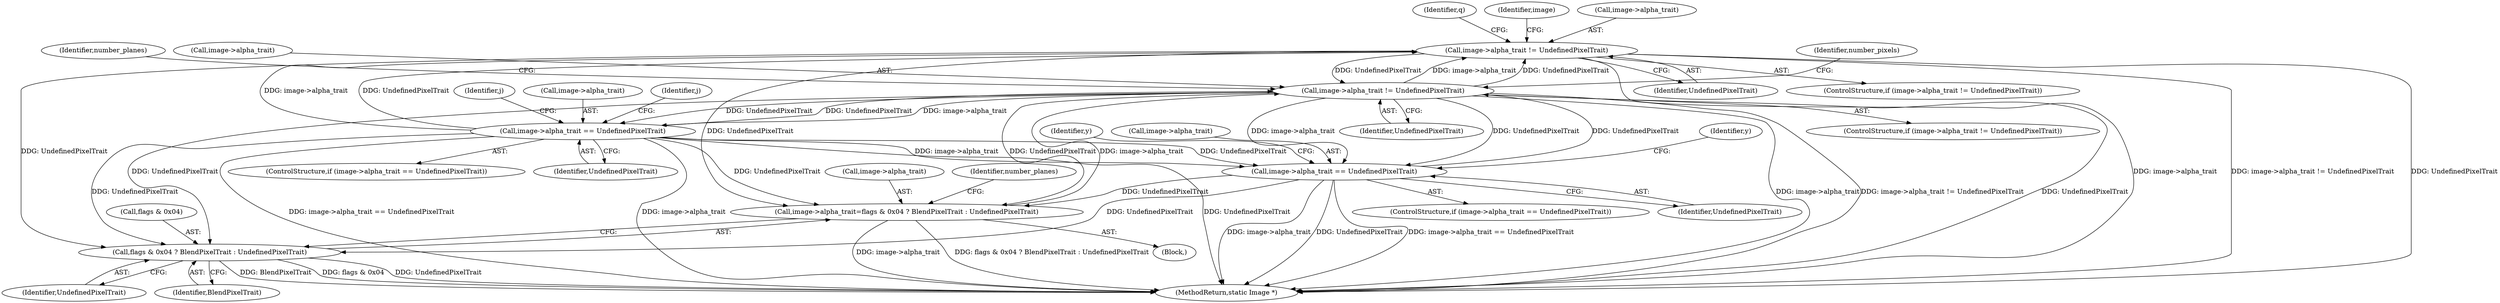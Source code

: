 digraph "0_ImageMagick_2ad6d33493750a28a5a655d319a8e0b16c392de1@pointer" {
"1001327" [label="(Call,image->alpha_trait != UndefinedPixelTrait)"];
"1000597" [label="(Call,image->alpha_trait != UndefinedPixelTrait)"];
"1000268" [label="(Call,image->alpha_trait=flags & 0x04 ? BlendPixelTrait : UndefinedPixelTrait)"];
"1001527" [label="(Call,image->alpha_trait == UndefinedPixelTrait)"];
"1000700" [label="(Call,image->alpha_trait == UndefinedPixelTrait)"];
"1001327" [label="(Call,image->alpha_trait != UndefinedPixelTrait)"];
"1000272" [label="(Call,flags & 0x04 ? BlendPixelTrait : UndefinedPixelTrait)"];
"1000700" [label="(Call,image->alpha_trait == UndefinedPixelTrait)"];
"1000596" [label="(ControlStructure,if (image->alpha_trait != UndefinedPixelTrait))"];
"1000605" [label="(Identifier,number_pixels)"];
"1001955" [label="(MethodReturn,static Image *)"];
"1000273" [label="(Call,flags & 0x04)"];
"1000268" [label="(Call,image->alpha_trait=flags & 0x04 ? BlendPixelTrait : UndefinedPixelTrait)"];
"1001528" [label="(Call,image->alpha_trait)"];
"1000277" [label="(Identifier,UndefinedPixelTrait)"];
"1000699" [label="(ControlStructure,if (image->alpha_trait == UndefinedPixelTrait))"];
"1001327" [label="(Call,image->alpha_trait != UndefinedPixelTrait)"];
"1000233" [label="(Block,)"];
"1000276" [label="(Identifier,BlendPixelTrait)"];
"1000269" [label="(Call,image->alpha_trait)"];
"1000597" [label="(Call,image->alpha_trait != UndefinedPixelTrait)"];
"1001340" [label="(Identifier,q)"];
"1000727" [label="(Identifier,j)"];
"1001630" [label="(Identifier,y)"];
"1000272" [label="(Call,flags & 0x04 ? BlendPixelTrait : UndefinedPixelTrait)"];
"1000704" [label="(Identifier,UndefinedPixelTrait)"];
"1001331" [label="(Identifier,UndefinedPixelTrait)"];
"1001526" [label="(ControlStructure,if (image->alpha_trait == UndefinedPixelTrait))"];
"1001527" [label="(Call,image->alpha_trait == UndefinedPixelTrait)"];
"1001531" [label="(Identifier,UndefinedPixelTrait)"];
"1000279" [label="(Identifier,number_planes)"];
"1000601" [label="(Identifier,UndefinedPixelTrait)"];
"1000707" [label="(Identifier,j)"];
"1001535" [label="(Identifier,y)"];
"1000701" [label="(Call,image->alpha_trait)"];
"1001326" [label="(ControlStructure,if (image->alpha_trait != UndefinedPixelTrait))"];
"1000603" [label="(Identifier,number_planes)"];
"1001333" [label="(Identifier,image)"];
"1000598" [label="(Call,image->alpha_trait)"];
"1001328" [label="(Call,image->alpha_trait)"];
"1001327" -> "1001326"  [label="AST: "];
"1001327" -> "1001331"  [label="CFG: "];
"1001328" -> "1001327"  [label="AST: "];
"1001331" -> "1001327"  [label="AST: "];
"1001333" -> "1001327"  [label="CFG: "];
"1001340" -> "1001327"  [label="CFG: "];
"1001327" -> "1001955"  [label="DDG: image->alpha_trait"];
"1001327" -> "1001955"  [label="DDG: image->alpha_trait != UndefinedPixelTrait"];
"1001327" -> "1001955"  [label="DDG: UndefinedPixelTrait"];
"1001327" -> "1000268"  [label="DDG: UndefinedPixelTrait"];
"1001327" -> "1000272"  [label="DDG: UndefinedPixelTrait"];
"1001327" -> "1000597"  [label="DDG: UndefinedPixelTrait"];
"1000597" -> "1001327"  [label="DDG: image->alpha_trait"];
"1000597" -> "1001327"  [label="DDG: UndefinedPixelTrait"];
"1000700" -> "1001327"  [label="DDG: image->alpha_trait"];
"1000700" -> "1001327"  [label="DDG: UndefinedPixelTrait"];
"1000597" -> "1000596"  [label="AST: "];
"1000597" -> "1000601"  [label="CFG: "];
"1000598" -> "1000597"  [label="AST: "];
"1000601" -> "1000597"  [label="AST: "];
"1000603" -> "1000597"  [label="CFG: "];
"1000605" -> "1000597"  [label="CFG: "];
"1000597" -> "1001955"  [label="DDG: image->alpha_trait"];
"1000597" -> "1001955"  [label="DDG: image->alpha_trait != UndefinedPixelTrait"];
"1000597" -> "1001955"  [label="DDG: UndefinedPixelTrait"];
"1000597" -> "1000268"  [label="DDG: UndefinedPixelTrait"];
"1000597" -> "1000272"  [label="DDG: UndefinedPixelTrait"];
"1000268" -> "1000597"  [label="DDG: image->alpha_trait"];
"1001527" -> "1000597"  [label="DDG: UndefinedPixelTrait"];
"1000700" -> "1000597"  [label="DDG: UndefinedPixelTrait"];
"1000597" -> "1000700"  [label="DDG: image->alpha_trait"];
"1000597" -> "1000700"  [label="DDG: UndefinedPixelTrait"];
"1000597" -> "1001527"  [label="DDG: image->alpha_trait"];
"1000597" -> "1001527"  [label="DDG: UndefinedPixelTrait"];
"1000268" -> "1000233"  [label="AST: "];
"1000268" -> "1000272"  [label="CFG: "];
"1000269" -> "1000268"  [label="AST: "];
"1000272" -> "1000268"  [label="AST: "];
"1000279" -> "1000268"  [label="CFG: "];
"1000268" -> "1001955"  [label="DDG: image->alpha_trait"];
"1000268" -> "1001955"  [label="DDG: flags & 0x04 ? BlendPixelTrait : UndefinedPixelTrait"];
"1001527" -> "1000268"  [label="DDG: UndefinedPixelTrait"];
"1000700" -> "1000268"  [label="DDG: UndefinedPixelTrait"];
"1001527" -> "1001526"  [label="AST: "];
"1001527" -> "1001531"  [label="CFG: "];
"1001528" -> "1001527"  [label="AST: "];
"1001531" -> "1001527"  [label="AST: "];
"1001535" -> "1001527"  [label="CFG: "];
"1001630" -> "1001527"  [label="CFG: "];
"1001527" -> "1001955"  [label="DDG: image->alpha_trait"];
"1001527" -> "1001955"  [label="DDG: UndefinedPixelTrait"];
"1001527" -> "1001955"  [label="DDG: image->alpha_trait == UndefinedPixelTrait"];
"1001527" -> "1000272"  [label="DDG: UndefinedPixelTrait"];
"1000700" -> "1001527"  [label="DDG: image->alpha_trait"];
"1000700" -> "1001527"  [label="DDG: UndefinedPixelTrait"];
"1000700" -> "1000699"  [label="AST: "];
"1000700" -> "1000704"  [label="CFG: "];
"1000701" -> "1000700"  [label="AST: "];
"1000704" -> "1000700"  [label="AST: "];
"1000707" -> "1000700"  [label="CFG: "];
"1000727" -> "1000700"  [label="CFG: "];
"1000700" -> "1001955"  [label="DDG: image->alpha_trait == UndefinedPixelTrait"];
"1000700" -> "1001955"  [label="DDG: image->alpha_trait"];
"1000700" -> "1001955"  [label="DDG: UndefinedPixelTrait"];
"1000700" -> "1000272"  [label="DDG: UndefinedPixelTrait"];
"1000272" -> "1000276"  [label="CFG: "];
"1000272" -> "1000277"  [label="CFG: "];
"1000273" -> "1000272"  [label="AST: "];
"1000276" -> "1000272"  [label="AST: "];
"1000277" -> "1000272"  [label="AST: "];
"1000272" -> "1001955"  [label="DDG: BlendPixelTrait"];
"1000272" -> "1001955"  [label="DDG: flags & 0x04"];
"1000272" -> "1001955"  [label="DDG: UndefinedPixelTrait"];
}
